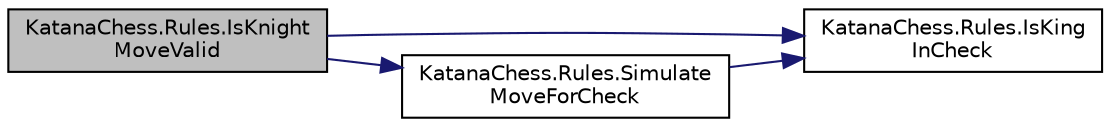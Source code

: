digraph "KatanaChess.Rules.IsKnightMoveValid"
{
  edge [fontname="Helvetica",fontsize="10",labelfontname="Helvetica",labelfontsize="10"];
  node [fontname="Helvetica",fontsize="10",shape=record];
  rankdir="LR";
  Node1 [label="KatanaChess.Rules.IsKnight\lMoveValid",height=0.2,width=0.4,color="black", fillcolor="grey75", style="filled", fontcolor="black"];
  Node1 -> Node2 [color="midnightblue",fontsize="10",style="solid",fontname="Helvetica"];
  Node2 [label="KatanaChess.Rules.IsKing\lInCheck",height=0.2,width=0.4,color="black", fillcolor="white", style="filled",URL="$class_katana_chess_1_1_rules.html#a33d5fb5e51ce6a9523e0cf00ba09fc01"];
  Node1 -> Node3 [color="midnightblue",fontsize="10",style="solid",fontname="Helvetica"];
  Node3 [label="KatanaChess.Rules.Simulate\lMoveForCheck",height=0.2,width=0.4,color="black", fillcolor="white", style="filled",URL="$class_katana_chess_1_1_rules.html#af7d04f68eb52a201e7471a2f5ab65e80"];
  Node3 -> Node2 [color="midnightblue",fontsize="10",style="solid",fontname="Helvetica"];
}
